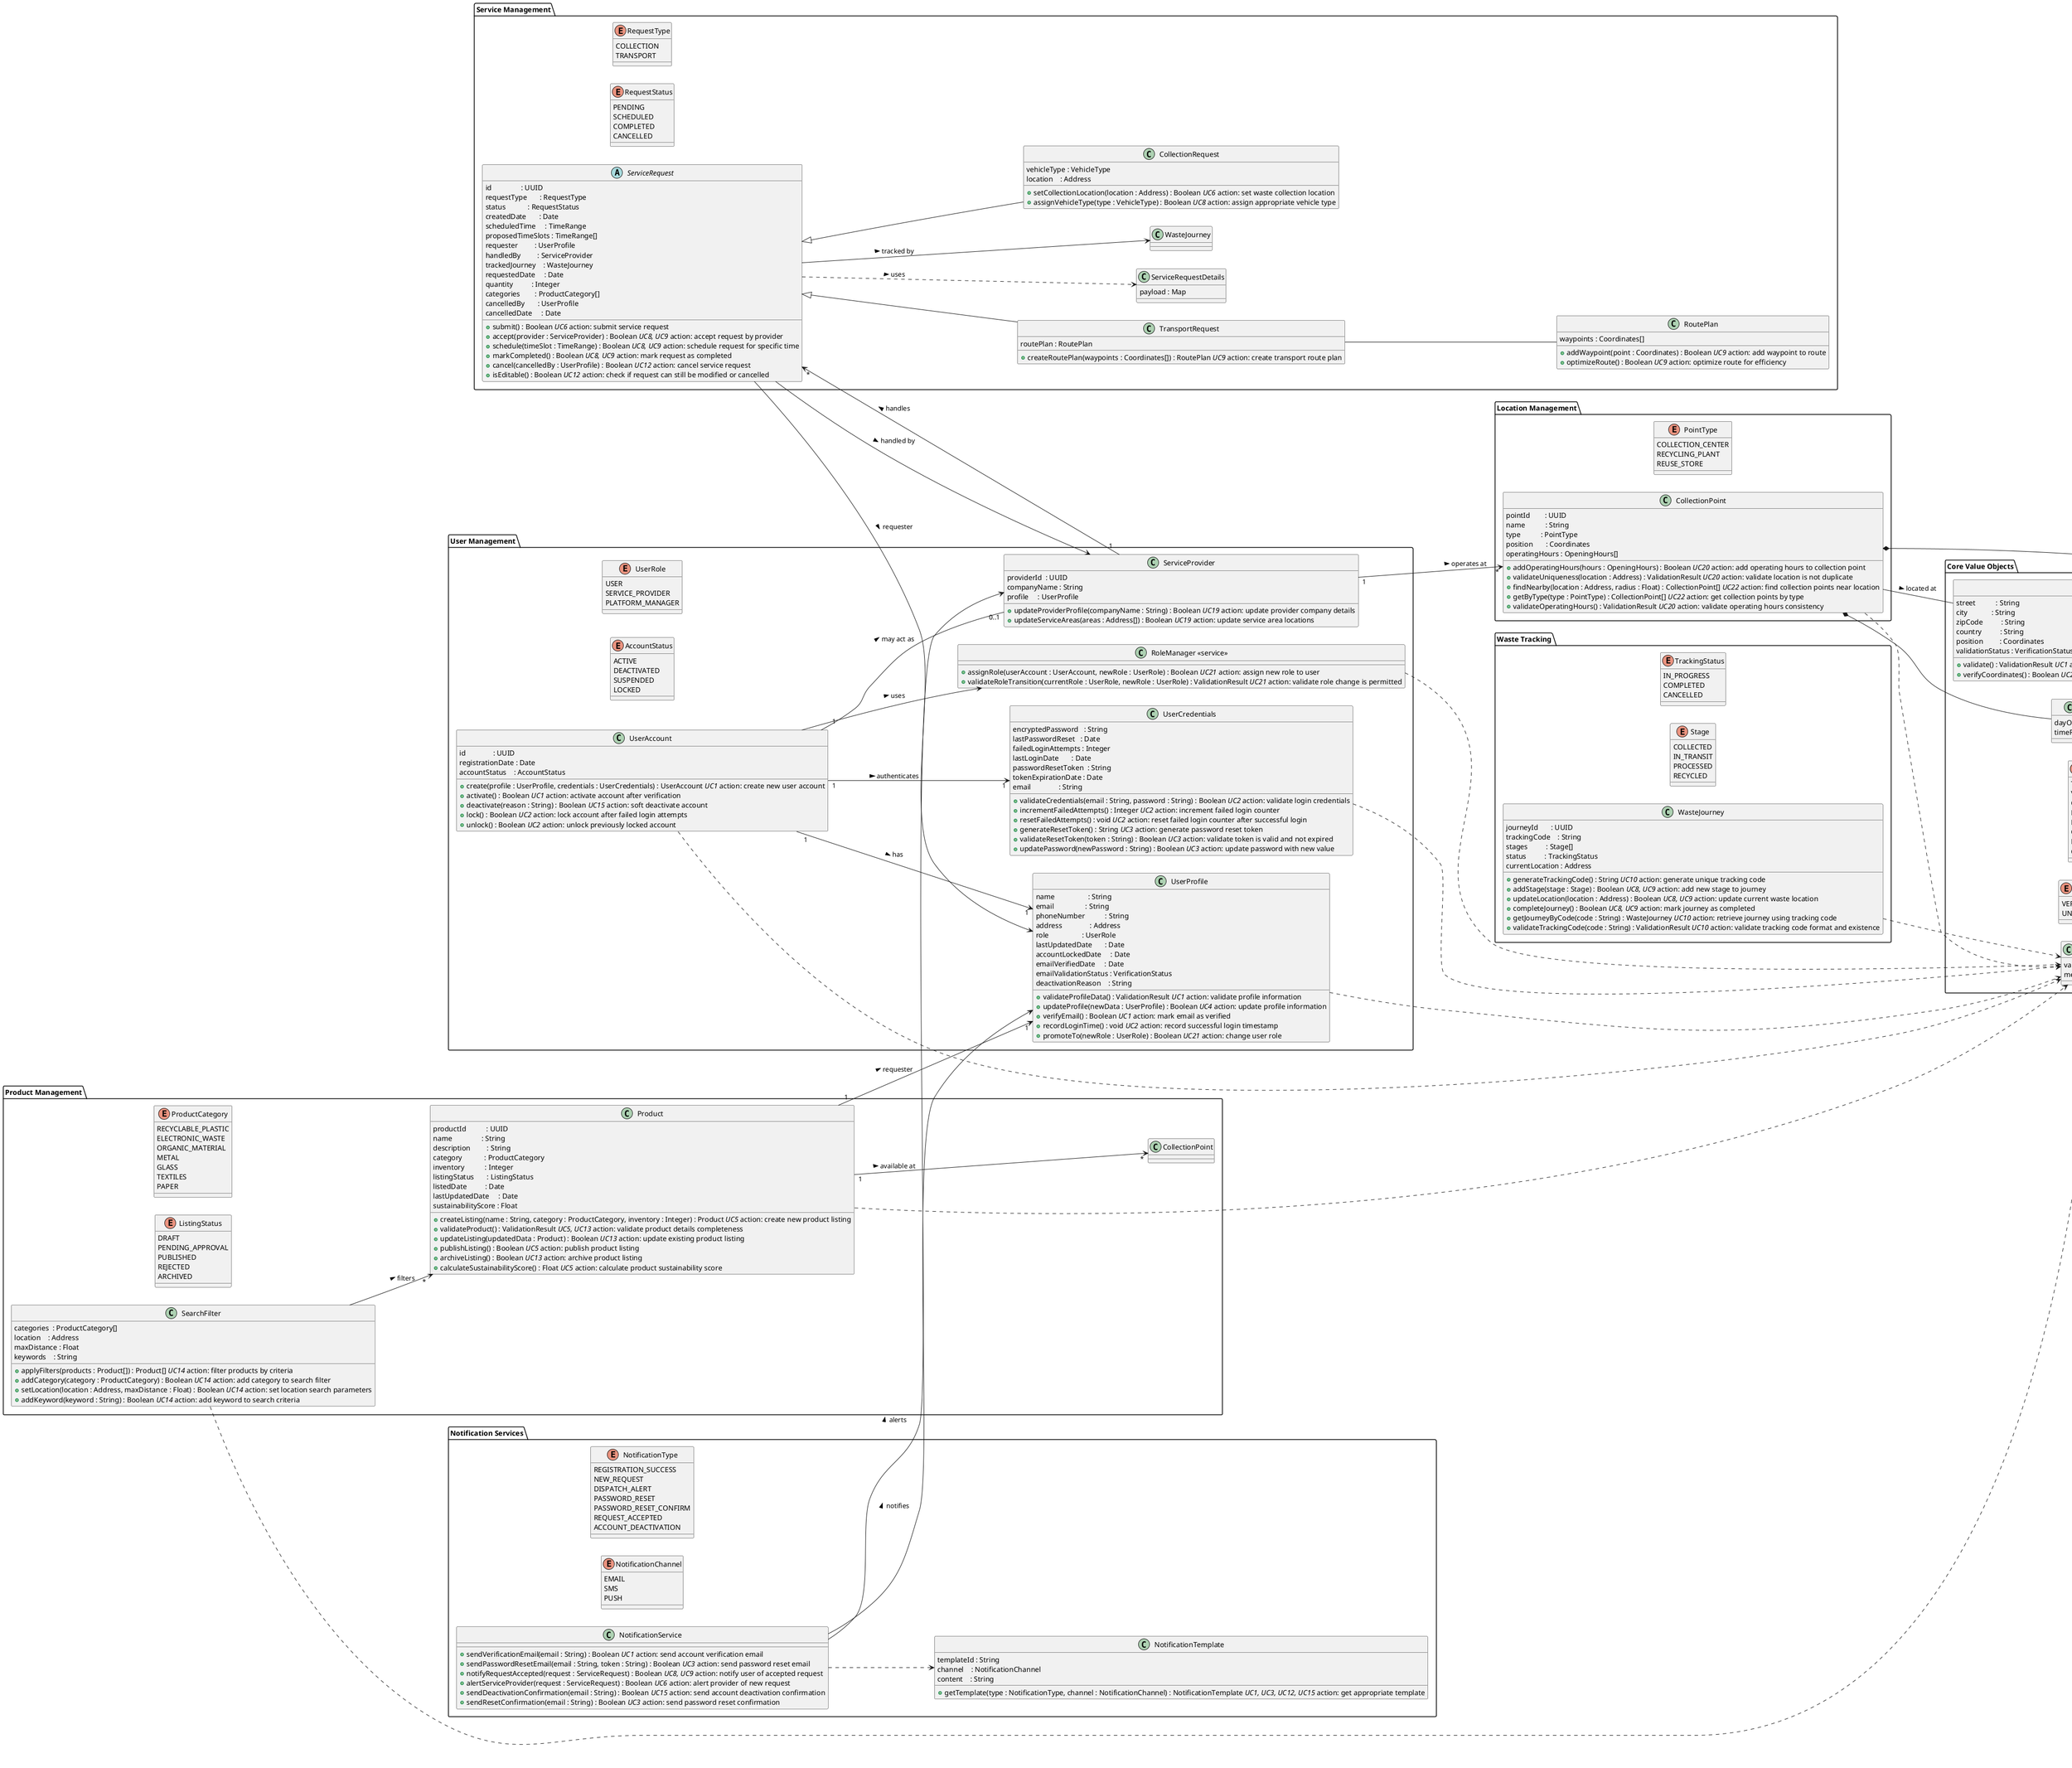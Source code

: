 @startuml
left to right direction
' ──────────────────────────────────────────────
'  CORE VALUE OBJECTS
' ──────────────────────────────────────────────
package "Core Value Objects" {
enum VerificationStatus {
VERIFIED
UNVERIFIED
}
enum VehicleType {
TRUCK
VAN
CARGO_BIKE
BICYCLE
MOTORCYCLE
COMPACTOR
ELECTRIC_VAN
CARGO_VAN
}
enum DayOfWeek {
MON
TUE
WED
THU
FRI
SAT
SUN
}
class ValidationResult {
valid    : Boolean
messages : String[]
}
class Coordinates {
latitude  : Float
longitude : Float
}
class Address {
street           : String
city             : String
zipCode          : String
country          : String
position         : Coordinates
validationStatus : VerificationStatus

+validate() : ValidationResult //UC1 //action: validate address format and completeness
+verifyCoordinates() : Boolean //UC20 //action: verify coordinates match address
}
class TimeRange {
start : LocalTime
end   : LocalTime

+overlaps(other : TimeRange) : Boolean //UC19 //action: check if timeranges overlap
+isValid() : Boolean //UC20 //action: validate start time is before end time
}
class OpeningHours {
dayOfWeek : DayOfWeek
timeRange : TimeRange
}
Address *-- Coordinates
OpeningHours -- TimeRange
}
' ──────────────────────────────────────────────
'  USER MANAGEMENT
' ──────────────────────────────────────────────
package "User Management" {
enum UserRole {
USER
SERVICE_PROVIDER
PLATFORM_MANAGER
}
enum AccountStatus {
ACTIVE
DEACTIVATED
SUSPENDED
LOCKED
}
class UserAccount {
id               : UUID
registrationDate : Date
accountStatus    : AccountStatus

+create(profile : UserProfile, credentials : UserCredentials) : UserAccount //UC1 //action: create new user account
+activate() : Boolean //UC1 //action: activate account after verification
+deactivate(reason : String) : Boolean //UC15 //action: soft deactivate account
+lock() : Boolean //UC2 //action: lock account after failed login attempts
+unlock() : Boolean //UC2 //action: unlock previously locked account
}
class UserProfile {
name                  : String
email                 : String
phoneNumber           : String
address               : Address
role                  : UserRole
lastUpdatedDate       : Date
accountLockedDate     : Date
emailVerifiedDate     : Date
emailValidationStatus : VerificationStatus
deactivationReason    : String

+validateProfileData() : ValidationResult //UC1 //action: validate profile information
+updateProfile(newData : UserProfile) : Boolean //UC4 //action: update profile information
+verifyEmail() : Boolean //UC1 //action: mark email as verified
+recordLoginTime() : void //UC2 //action: record successful login timestamp
+promoteTo(newRole : UserRole) : Boolean //UC21 //action: change user role
}
class UserCredentials {
encryptedPassword   : String
lastPasswordReset   : Date
failedLoginAttempts : Integer
lastLoginDate       : Date
passwordResetToken  : String
tokenExpirationDate : Date
email               : String

+validateCredentials(email : String, password : String) : Boolean //UC2 //action: validate login credentials
+incrementFailedAttempts() : Integer //UC2 //action: increment failed login counter
+resetFailedAttempts() : void //UC2 //action: reset failed login counter after successful login
+generateResetToken() : String //UC3 //action: generate password reset token
+validateResetToken(token : String) : Boolean //UC3 //action: validate token is valid and not expired
+updatePassword(newPassword : String) : Boolean //UC3 //action: update password with new value
}
class ServiceProvider {
providerId  : UUID
companyName : String
profile     : UserProfile

+updateProviderProfile(companyName : String) : Boolean //UC19 //action: update provider company details
+updateServiceAreas(areas : Address[]) : Boolean //UC19 //action: update service area locations
}
class "RoleManager <<service>>" as RoleManager {
+assignRole(userAccount : UserAccount, newRole : UserRole) : Boolean //UC21 //action: assign new role to user
+validateRoleTransition(currentRole : UserRole, newRole : UserRole) : ValidationResult //UC21 //action: validate role change is permitted
}
UserAccount ..> ValidationResult
UserProfile ..> ValidationResult
UserCredentials ..> ValidationResult
RoleManager ..> ValidationResult
UserAccount "1" --> "1" UserProfile : has >
UserAccount "1" --> "1" UserCredentials : authenticates >
UserAccount --> RoleManager : uses >
UserAccount "1" -- "0..1" ServiceProvider : may act as >
}
' ──────────────────────────────────────────────
'  SERVICE MANAGEMENT
' ──────────────────────────────────────────────
package "Service Management" {
enum RequestType {
COLLECTION
TRANSPORT
}
enum RequestStatus {
PENDING
SCHEDULED
COMPLETED
CANCELLED
}
abstract class ServiceRequest {
id                : UUID
requestType       : RequestType
status            : RequestStatus
createdDate       : Date
scheduledTime     : TimeRange
proposedTimeSlots : TimeRange[]
requester         : UserProfile
handledBy         : ServiceProvider
trackedJourney    : WasteJourney
requestedDate     : Date
quantity          : Integer
categories        : ProductCategory[]
cancelledBy       : UserProfile
cancelledDate     : Date

+submit() : Boolean //UC6 //action: submit service request
+accept(provider : ServiceProvider) : Boolean //UC8, UC9 //action: accept request by provider
+schedule(timeSlot : TimeRange) : Boolean //UC8, UC9 //action: schedule request for specific time
+markCompleted() : Boolean //UC8, UC9 //action: mark request as completed
+cancel(cancelledBy : UserProfile) : Boolean //UC12 //action: cancel service request
+isEditable() : Boolean //UC12 //action: check if request can still be modified or cancelled
}
class CollectionRequest extends ServiceRequest {
vehicleType : VehicleType
location    : Address

+setCollectionLocation(location : Address) : Boolean //UC6 //action: set waste collection location
+assignVehicleType(type : VehicleType) : Boolean //UC8 //action: assign appropriate vehicle type
}
class TransportRequest extends ServiceRequest {
routePlan : RoutePlan

+createRoutePlan(waypoints : Coordinates[]) : RoutePlan //UC9 //action: create transport route plan
}
class ServiceRequestDetails {
payload : Map
}
ServiceRequest ..> ServiceRequestDetails : uses >
class RoutePlan {
waypoints : Coordinates[]

+addWaypoint(point : Coordinates) : Boolean //UC9 //action: add waypoint to route
+optimizeRoute() : Boolean //UC9 //action: optimize route for efficiency
}
ServiceProvider "1" --> "*" ServiceRequest : handles >
TransportRequest -- RoutePlan
ServiceRequest --> WasteJourney : tracked by >
ServiceRequest --> UserProfile : requester >
ServiceRequest --> ServiceProvider : handled by >
}
' ──────────────────────────────────────────────
'  WASTE TRACKING
' ──────────────────────────────────────────────
package "Waste Tracking" {
enum TrackingStatus {
IN_PROGRESS
COMPLETED
CANCELLED
}
enum Stage {
COLLECTED
IN_TRANSIT
PROCESSED
RECYCLED
}
class WasteJourney {
journeyId       : UUID
trackingCode    : String
stages          : Stage[]
status          : TrackingStatus
currentLocation : Address

+generateTrackingCode() : String //UC10 //action: generate unique tracking code
+addStage(stage : Stage) : Boolean //UC8, UC9 //action: add new stage to journey
+updateLocation(location : Address) : Boolean //UC8, UC9 //action: update current waste location
+completeJourney() : Boolean //UC8, UC9 //action: mark journey as completed
+getJourneyByCode(code : String) : WasteJourney //UC10 //action: retrieve journey using tracking code
+validateTrackingCode(code : String) : ValidationResult //UC10 //action: validate tracking code format and existence
}
WasteJourney ..> ValidationResult
}
' ──────────────────────────────────────────────
'  PRODUCT MANAGEMENT
' ──────────────────────────────────────────────
package "Product Management" {
enum ProductCategory {
RECYCLABLE_PLASTIC
ELECTRONIC_WASTE
ORGANIC_MATERIAL
METAL
GLASS
TEXTILES
PAPER
}
enum ListingStatus {
DRAFT
PENDING_APPROVAL
PUBLISHED
REJECTED
ARCHIVED
}
class Product {
productId           : UUID
name                : String
description         : String
category            : ProductCategory
inventory           : Integer
listingStatus       : ListingStatus
listedDate          : Date
lastUpdatedDate     : Date
sustainabilityScore : Float

+createListing(name : String, category : ProductCategory, inventory : Integer) : Product //UC5 //action: create new product listing
+validateProduct() : ValidationResult //UC5, UC13 //action: validate product details completeness
+updateListing(updatedData : Product) : Boolean //UC13 //action: update existing product listing
+publishListing() : Boolean //UC5 //action: publish product listing
+archiveListing() : Boolean //UC13 //action: archive product listing
+calculateSustainabilityScore() : Float //UC5 //action: calculate product sustainability score
}
class SearchFilter {
categories  : ProductCategory[]
location    : Address
maxDistance : Float
keywords    : String

+applyFilters(products : Product[]) : Product[] //UC14 //action: filter products by criteria
+addCategory(category : ProductCategory) : Boolean //UC14 //action: add category to search filter
+setLocation(location : Address, maxDistance : Float) : Boolean //UC14 //action: set location search parameters
+addKeyword(keyword : String) : Boolean //UC14 //action: add keyword to search criteria
}
Product ..> ValidationResult
SearchFilter ..> ValidationResult
Product "1" --> "*" CollectionPoint : available at >
Product "1" --> "1" UserProfile      : requester >
SearchFilter --> "*" Product            : filters >
}
' ──────────────────────────────────────────────
'  LOCATION MANAGEMENT
' ──────────────────────────────────────────────
package "Location Management" {
enum PointType {
COLLECTION_CENTER
RECYCLING_PLANT
REUSE_STORE
}
class CollectionPoint {
pointId        : UUID
name           : String
type           : PointType
position       : Coordinates
operatingHours : OpeningHours[]

+addOperatingHours(hours : OpeningHours) : Boolean //UC20 //action: add operating hours to collection point
+validateUniqueness(location : Address) : ValidationResult //UC20 //action: validate location is not duplicate
+findNearby(location : Address, radius : Float) : CollectionPoint[] //UC22 //action: find collection points near location
+getByType(type : PointType) : CollectionPoint[] //UC22 //action: get collection points by type
+validateOperatingHours() : ValidationResult //UC20 //action: validate operating hours consistency
}
CollectionPoint ..> ValidationResult
CollectionPoint *-- Coordinates
CollectionPoint *-- OpeningHours
CollectionPoint -- Address : located at >
ServiceProvider "1" --> "*" CollectionPoint : operates at >
}
' ──────────────────────────────────────────────
'  NOTIFICATION SERVICES
' ──────────────────────────────────────────────
package "Notification Services" {
enum NotificationType {
REGISTRATION_SUCCESS
NEW_REQUEST
DISPATCH_ALERT
PASSWORD_RESET
PASSWORD_RESET_CONFIRM
REQUEST_ACCEPTED
ACCOUNT_DEACTIVATION
}
enum NotificationChannel{
EMAIL
SMS
PUSH
}
class NotificationTemplate {
templateId : String
channel    : NotificationChannel
content    : String

+getTemplate(type : NotificationType, channel : NotificationChannel) : NotificationTemplate //UC1, UC3, UC12, UC15 //action: get appropriate template
}
class NotificationService {
+sendVerificationEmail(email : String) : Boolean //UC1 //action: send account verification email
+sendPasswordResetEmail(email : String, token : String) : Boolean //UC3 //action: send password reset email
+notifyRequestAccepted(request : ServiceRequest) : Boolean //UC8, UC9 //action: notify user of accepted request
+alertServiceProvider(request : ServiceRequest) : Boolean //UC6 //action: alert provider of new request
+sendDeactivationConfirmation(email : String) : Boolean //UC15 //action: send account deactivation confirmation
+sendResetConfirmation(email : String) : Boolean //UC3 //action: send password reset confirmation
}
NotificationService ..> NotificationTemplate
NotificationService --> UserProfile     : notifies >
NotificationService --> ServiceProvider : alerts >
}
@enduml